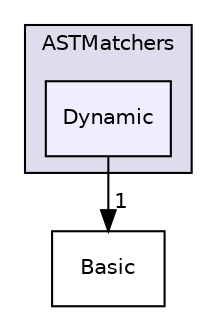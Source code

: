 digraph "include/clang/ASTMatchers/Dynamic" {
  bgcolor=transparent;
  compound=true
  node [ fontsize="10", fontname="Helvetica"];
  edge [ labelfontsize="10", labelfontname="Helvetica"];
  subgraph clusterdir_703be670abb56edad3751116797aa3ec {
    graph [ bgcolor="#ddddee", pencolor="black", label="ASTMatchers" fontname="Helvetica", fontsize="10", URL="dir_703be670abb56edad3751116797aa3ec.html"]
  dir_7391cd63140a506c97bd63b360ff23eb [shape=box, label="Dynamic", style="filled", fillcolor="#eeeeff", pencolor="black", URL="dir_7391cd63140a506c97bd63b360ff23eb.html"];
  }
  dir_a004adf44f176e430fc6c2b869b0fb57 [shape=box label="Basic" URL="dir_a004adf44f176e430fc6c2b869b0fb57.html"];
  dir_7391cd63140a506c97bd63b360ff23eb->dir_a004adf44f176e430fc6c2b869b0fb57 [headlabel="1", labeldistance=1.5 headhref="dir_000072_000014.html"];
}
